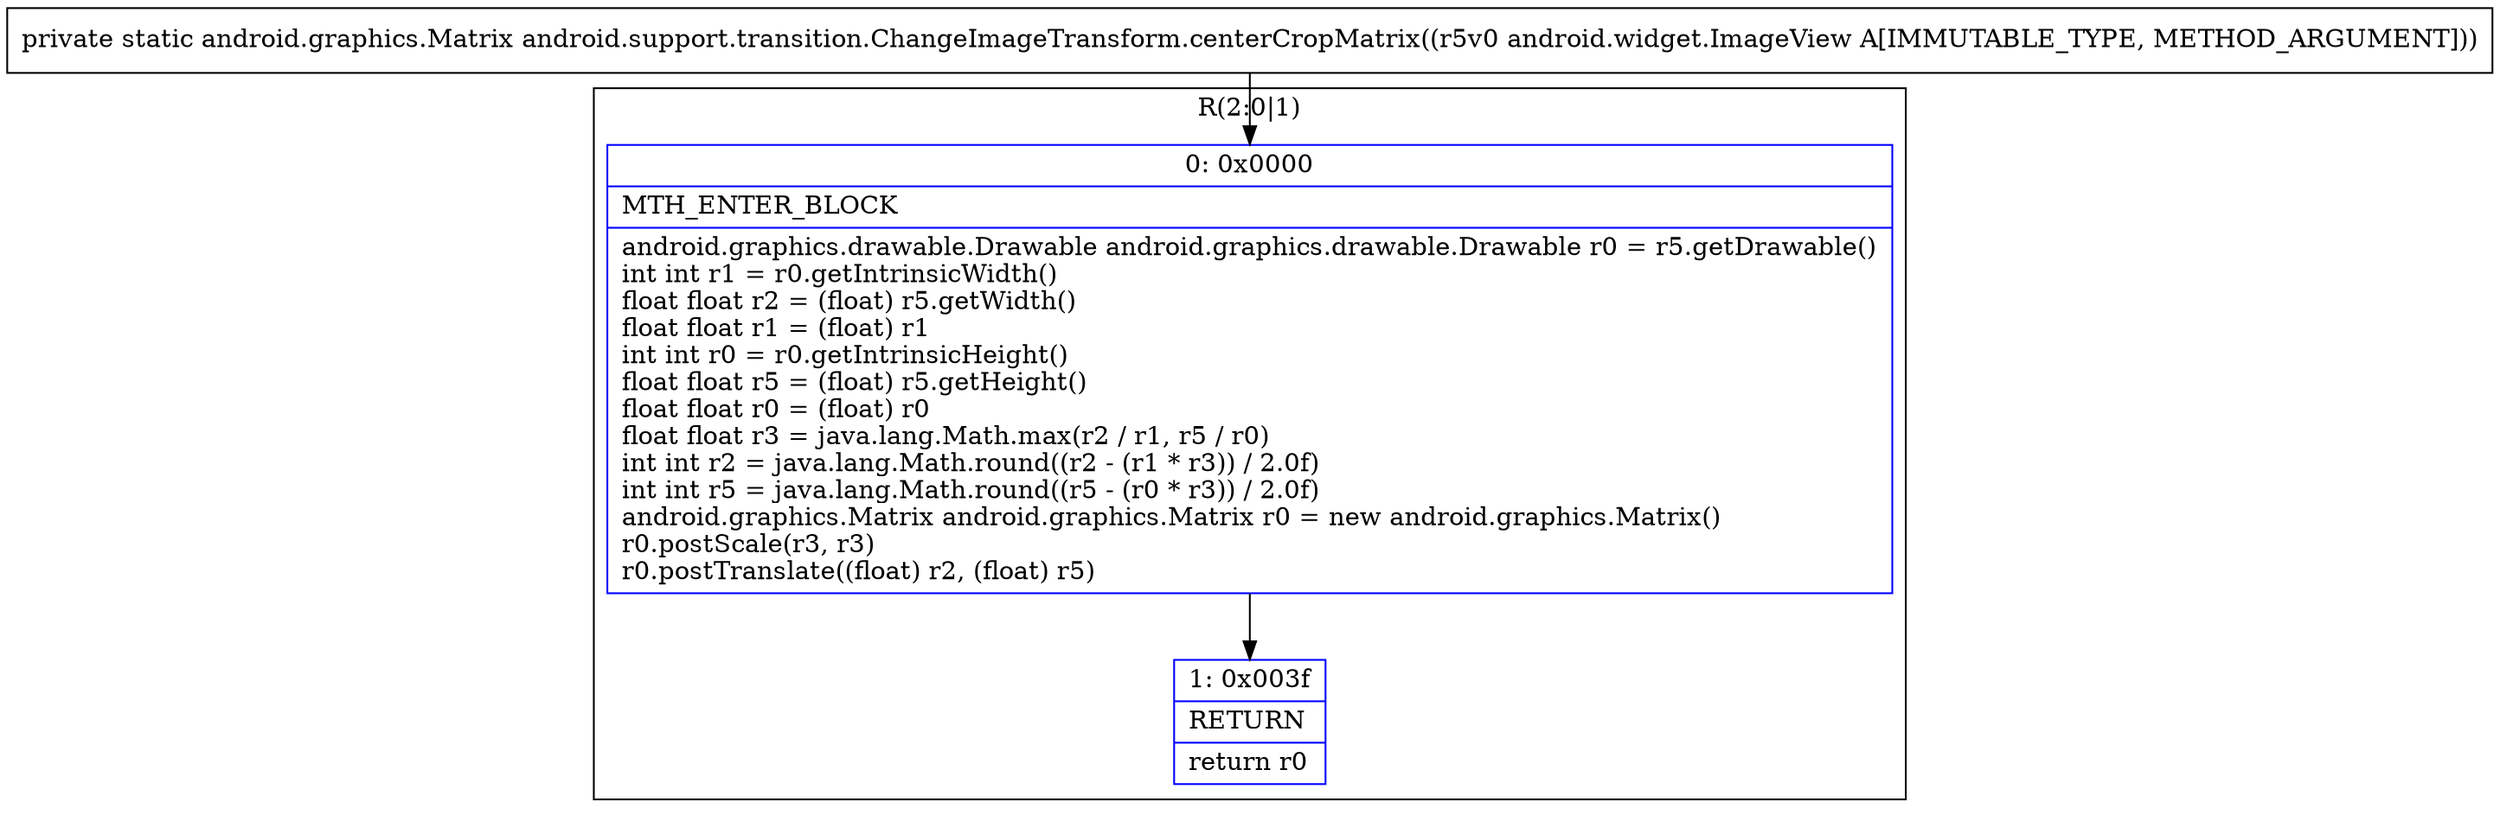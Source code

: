 digraph "CFG forandroid.support.transition.ChangeImageTransform.centerCropMatrix(Landroid\/widget\/ImageView;)Landroid\/graphics\/Matrix;" {
subgraph cluster_Region_962094626 {
label = "R(2:0|1)";
node [shape=record,color=blue];
Node_0 [shape=record,label="{0\:\ 0x0000|MTH_ENTER_BLOCK\l|android.graphics.drawable.Drawable android.graphics.drawable.Drawable r0 = r5.getDrawable()\lint int r1 = r0.getIntrinsicWidth()\lfloat float r2 = (float) r5.getWidth()\lfloat float r1 = (float) r1\lint int r0 = r0.getIntrinsicHeight()\lfloat float r5 = (float) r5.getHeight()\lfloat float r0 = (float) r0\lfloat float r3 = java.lang.Math.max(r2 \/ r1, r5 \/ r0)\lint int r2 = java.lang.Math.round((r2 \- (r1 * r3)) \/ 2.0f)\lint int r5 = java.lang.Math.round((r5 \- (r0 * r3)) \/ 2.0f)\landroid.graphics.Matrix android.graphics.Matrix r0 = new android.graphics.Matrix()\lr0.postScale(r3, r3)\lr0.postTranslate((float) r2, (float) r5)\l}"];
Node_1 [shape=record,label="{1\:\ 0x003f|RETURN\l|return r0\l}"];
}
MethodNode[shape=record,label="{private static android.graphics.Matrix android.support.transition.ChangeImageTransform.centerCropMatrix((r5v0 android.widget.ImageView A[IMMUTABLE_TYPE, METHOD_ARGUMENT])) }"];
MethodNode -> Node_0;
Node_0 -> Node_1;
}

